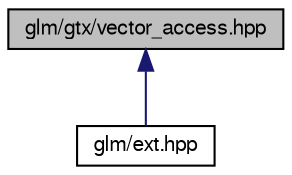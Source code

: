 digraph "glm/gtx/vector_access.hpp"
{
  edge [fontname="FreeSans",fontsize="10",labelfontname="FreeSans",labelfontsize="10"];
  node [fontname="FreeSans",fontsize="10",shape=record];
  Node1 [label="glm/gtx/vector_access.hpp",height=0.2,width=0.4,color="black", fillcolor="grey75", style="filled" fontcolor="black"];
  Node1 -> Node2 [dir="back",color="midnightblue",fontsize="10",style="solid",fontname="FreeSans"];
  Node2 [label="glm/ext.hpp",height=0.2,width=0.4,color="black", fillcolor="white", style="filled",URL="$d5/da8/ext_8hpp.html"];
}
